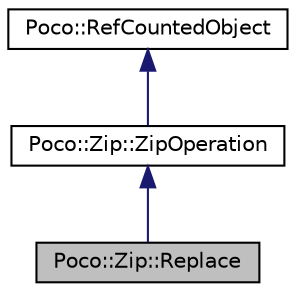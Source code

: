 digraph "Poco::Zip::Replace"
{
 // LATEX_PDF_SIZE
  edge [fontname="Helvetica",fontsize="10",labelfontname="Helvetica",labelfontsize="10"];
  node [fontname="Helvetica",fontsize="10",shape=record];
  Node1 [label="Poco::Zip::Replace",height=0.2,width=0.4,color="black", fillcolor="grey75", style="filled", fontcolor="black",tooltip="Operation Replace replaces the content of an existing entry with a new one."];
  Node2 -> Node1 [dir="back",color="midnightblue",fontsize="10",style="solid"];
  Node2 [label="Poco::Zip::ZipOperation",height=0.2,width=0.4,color="black", fillcolor="white", style="filled",URL="$classPoco_1_1Zip_1_1ZipOperation.html",tooltip="Abstract super class for operations on individual zip entries."];
  Node3 -> Node2 [dir="back",color="midnightblue",fontsize="10",style="solid"];
  Node3 [label="Poco::RefCountedObject",height=0.2,width=0.4,color="black", fillcolor="white", style="filled",URL="$classPoco_1_1RefCountedObject.html",tooltip=" "];
}

